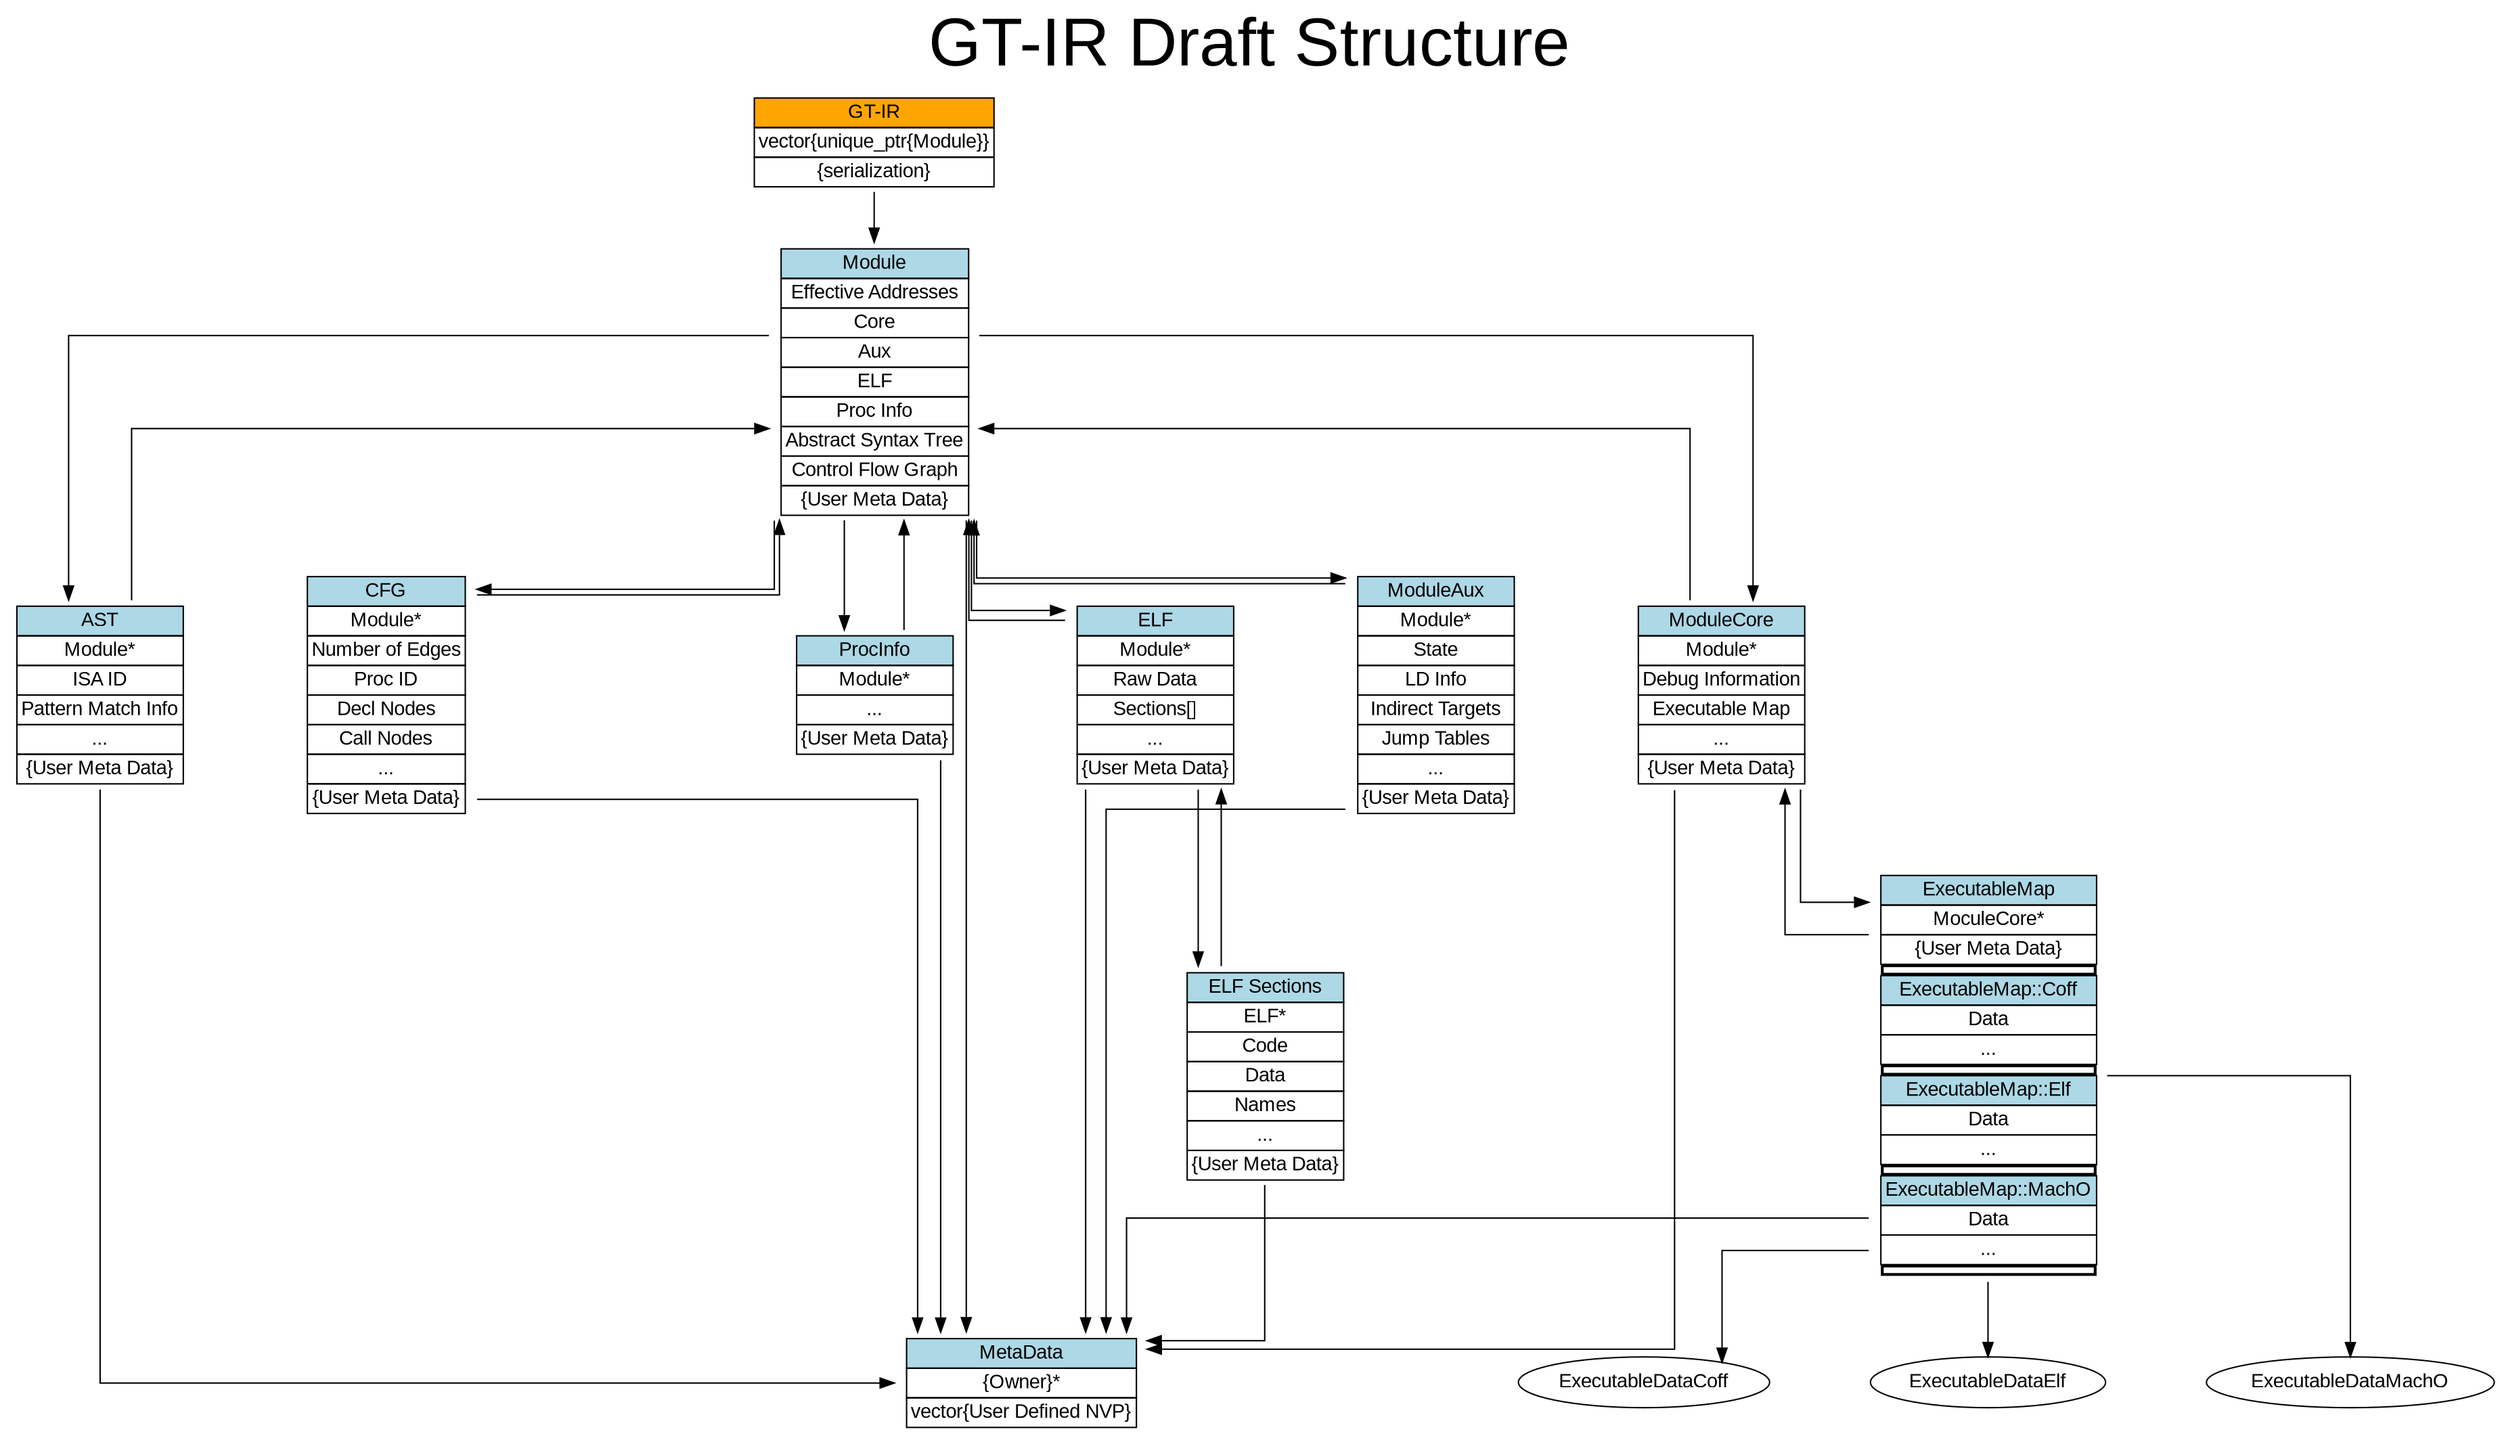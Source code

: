 digraph quadtree {
	// title
	labelloc="t";
	label="GT-IR Draft Structure";
	fontsize="48";
	graph [splines=ortho, nodesep=1.0];
	graph [fontname = "arial"];
 	node [fontname = "arial"];
 	edge [fontname = "arial"];

	GTIR [shape=none, label=
		<<table border="0" cellspacing="0">
			<tr><td port="class" border="1" bgcolor="orange">GT-IR</td></tr>
			<tr><td port="module" border="1">vector{unique_ptr{Module}}</td></tr>
			<tr><td port="" border="1">{serialization}</td></tr>
		</table>>
	]

	GTIR:module -> Module:class [headport=left, tailport=right];

	Module [shape=none, label=
		<<table border="0" cellspacing="0">
			<tr><td port="class" border="1" bgcolor="lightblue">Module</td></tr>
			<tr><td port="" border="1">Effective Addresses</td></tr>
			<tr><td port="core" border="1">Core</td></tr>
			<tr><td port="aux" border="1">Aux</td></tr>
			<tr><td port="elf" border="1">ELF</td></tr>
			<tr><td port="procinfo" border="1">Proc Info</td></tr>
			<tr><td port="ast" border="1">Abstract Syntax Tree</td></tr>
			<tr><td port="cfg" border="1">Control Flow Graph</td></tr>
			<tr><td port="meta" border="1">{User Meta Data}</td></tr>
		</table>>
	]

	Module:ast -> AST:class [headport=left, tailport=right];
	Module:cfg -> CFG:class [headport=left, tailport=right];
	Module:meta -> MetaData:class [headport=left, tailport=right];
	Module:procinfo -> ProcInfo:class [headport=left, tailport=right];
	Module:elf -> ELF:class [headport=left, tailport=right];
	Module:aux -> ModuleAux:class [headport=left, tailport=right];
	Module:core -> ModuleCore:class [headport=left, tailport=right];

	ModuleAux [shape=none, label=
		<<table border="0" cellspacing="0">
			<tr><td port="class" border="1" bgcolor="lightblue">ModuleAux</td></tr>
			<tr><td port="module" border="1">Module*</td></tr>
			<tr><td port="" border="1">State</td></tr>
			<tr><td port="" border="1">LD Info</td></tr>
			<tr><td port="" border="1">Indirect Targets</td></tr>
			<tr><td port="" border="1">Jump Tables</td></tr>
			<tr><td port="" border="1">...</td></tr>
			<tr><td port="meta" border="1">{User Meta Data}</td></tr>
		</table>>
	]

	ModuleAux:module -> Module:class [headport=left, tailport=right];
	ModuleAux:meta -> MetaData:class [headport=left, tailport=right];

	ModuleCore [shape=none, label=
		<<table border="0" cellspacing="0">
			<tr><td port="class" border="1" bgcolor="lightblue">ModuleCore</td></tr>
			<tr><td port="module" border="1">Module*</td></tr>
			<tr><td port="" border="1">Debug Information</td></tr>
			<tr><td port="exemap" border="1">Executable Map</td></tr>
			<tr><td port="" border="1">...</td></tr>
			<tr><td port="meta" border="1">{User Meta Data}</td></tr>
		</table>>
	]

	ModuleCore:module -> Module:class [headport=left, tailport=right];
	ModuleCore:meta -> MetaData:class [headport=left, tailport=right];
	ModuleCore:exemap -> ExecutableMap:class [headport=left, tailport=right];

	MetaData [shape=none, label=
		<<table border="0" cellspacing="0">
			<tr><td port="class" border="1" bgcolor="lightblue">MetaData</td></tr>
			<tr><td port="" border="1">{Owner}*</td></tr>
			<tr><td port="" border="1">vector{User Defined NVP}</td></tr>
		</table>>
	]

	AST [shape=none, label=
		<<table border="0" cellspacing="0">
			<tr><td port="class" border="1" bgcolor="lightblue">AST</td></tr>
				<tr><td port="module" border="1">Module*</td></tr>
				<tr><td port="" border="1">ISA ID</td></tr>
				<tr><td port="" border="1">Pattern Match Info</td></tr>
				<tr><td port="" border="1">...</td></tr>
				<tr><td port="meta" border="1">{User Meta Data}</td></tr>
		</table>>
	]

	AST:module -> Module:class [headport=left, tailport=right];
	AST:meta -> MetaData:class [headport=left, tailport=right];

	CFG [shape=none, label=
		<<table border="0" cellspacing="0">
			<tr><td port="class" border="1" bgcolor="lightblue">CFG</td></tr>
				<tr><td port="module" border="1">Module*</td></tr>
				<tr><td port="" border="1">Number of Edges</td></tr>
				<tr><td port="" border="1">Proc ID</td></tr>
				<tr><td port="" border="1">Decl Nodes</td></tr>
				<tr><td port="" border="1">Call Nodes</td></tr>
				<tr><td port="" border="1">...</td></tr>
				<tr><td port="meta" border="1">{User Meta Data}</td></tr>
		</table>>
	]

	CFG:module -> Module:class [headport=left, tailport=right];
	CFG:meta -> MetaData:class [headport=left, tailport=right];

	ProcInfo [shape=none, label=
		<<table border="0" cellspacing="0">
			<tr><td port="class" border="1" bgcolor="lightblue">ProcInfo</td></tr>
				<tr><td port="module" border="1">Module*</td></tr>
				<tr><td port="" border="1">...</td></tr>
				<tr><td port="meta" border="1">{User Meta Data}</td></tr>
		</table>>
	]

	ProcInfo:module -> Module:class [headport=left, tailport=right];
	ProcInfo:meta -> MetaData:class [headport=left, tailport=right];

	ELF [shape=none, label=
		<<table border="0" cellspacing="0">
			<tr><td port="class" border="1" bgcolor="lightblue">ELF</td></tr>
			<tr><td port="module" border="1">Module*</td></tr>
			<tr><td port="" border="1">Raw Data</td></tr>
			<tr><td port="sections" border="1">Sections[]</td></tr>
			<tr><td port="" border="1">...</td></tr>
			<tr><td port="meta" border="1">{User Meta Data}</td></tr>
		</table>>
	]		

	ELF:module -> Module:class [headport=left, tailport=right];
	ELF:sections -> ELFSections:class [headport=left, tailport=right];
	ELF:meta -> MetaData:class [headport=left, tailport=right];

	ELFSections [shape=none, label=
		<<table border="0" cellspacing="0">
			<tr><td port="class" border="1" bgcolor="lightblue">ELF Sections</td></tr>
			<tr><td port="elf" border="1">ELF*</td></tr>
			<tr><td port="" border="1">Code</td></tr>
			<tr><td port="" border="1">Data</td></tr>
			<tr><td port="" border="1">Names</td></tr>
			<tr><td port="" border="1">...</td></tr>
			<tr><td port="meta" border="1">{User Meta Data}</td></tr>
		</table>>
	]	

	ELFSections:elf -> ELF:class [headport=left, tailport=right];	
	ELFSections:meta -> MetaData:class [headport=left, tailport=right];

	ExecutableMap [shape=none, label=
		<<table border="0" cellspacing="0">
			<tr><td port="class" border="1" bgcolor="lightblue">ExecutableMap</td></tr>
				<tr><td port="owner" border="1">MoculeCore*</td></tr>
				<tr><td port="meta" border="1">{User Meta Data}</td></tr>
			<tr><td port="" border="2"></td></tr>
			<tr><td port="COFF" border="1" bgcolor="lightblue">ExecutableMap::Coff</td></tr>
				<tr><td port="COFF_Data" border="1">Data</td></tr>
				<tr><td port="" border="1">...</td></tr>
			<tr><td port="" border="2"></td></tr>
			<tr><td port="ELF" border="1" bgcolor="lightblue">ExecutableMap::Elf</td></tr>
				<tr><td port="ELF_Data" border="1">Data</td></tr>
				<tr><td port="" border="1">...</td></tr>
			<tr><td port="" border="2"></td></tr>
			<tr><td port="MachO" border="1" bgcolor="lightblue">ExecutableMap::MachO</td></tr>
				<tr><td port="MachO_Data" border="1">Data</td></tr>
				<tr><td port="" border="1">...</td></tr>
			<tr><td port="" border="2"></td></tr>
		</table>>
	]

	ExecutableMap:owner -> ModuleCore:class [headport=left, tailport=right];
	ExecutableMap:meta -> MetaData:class [headport=left, tailport=right];
	ExecutableMap:COFF_Data -> ExecutableDataCoff:class [headport=left, tailport=right];
	ExecutableMap:ELF_Data -> ExecutableDataElf:class [headport=left, tailport=right];
	ExecutableMap:MachO_Data -> ExecutableDataMachO:class [headport=left, tailport=right];
}
